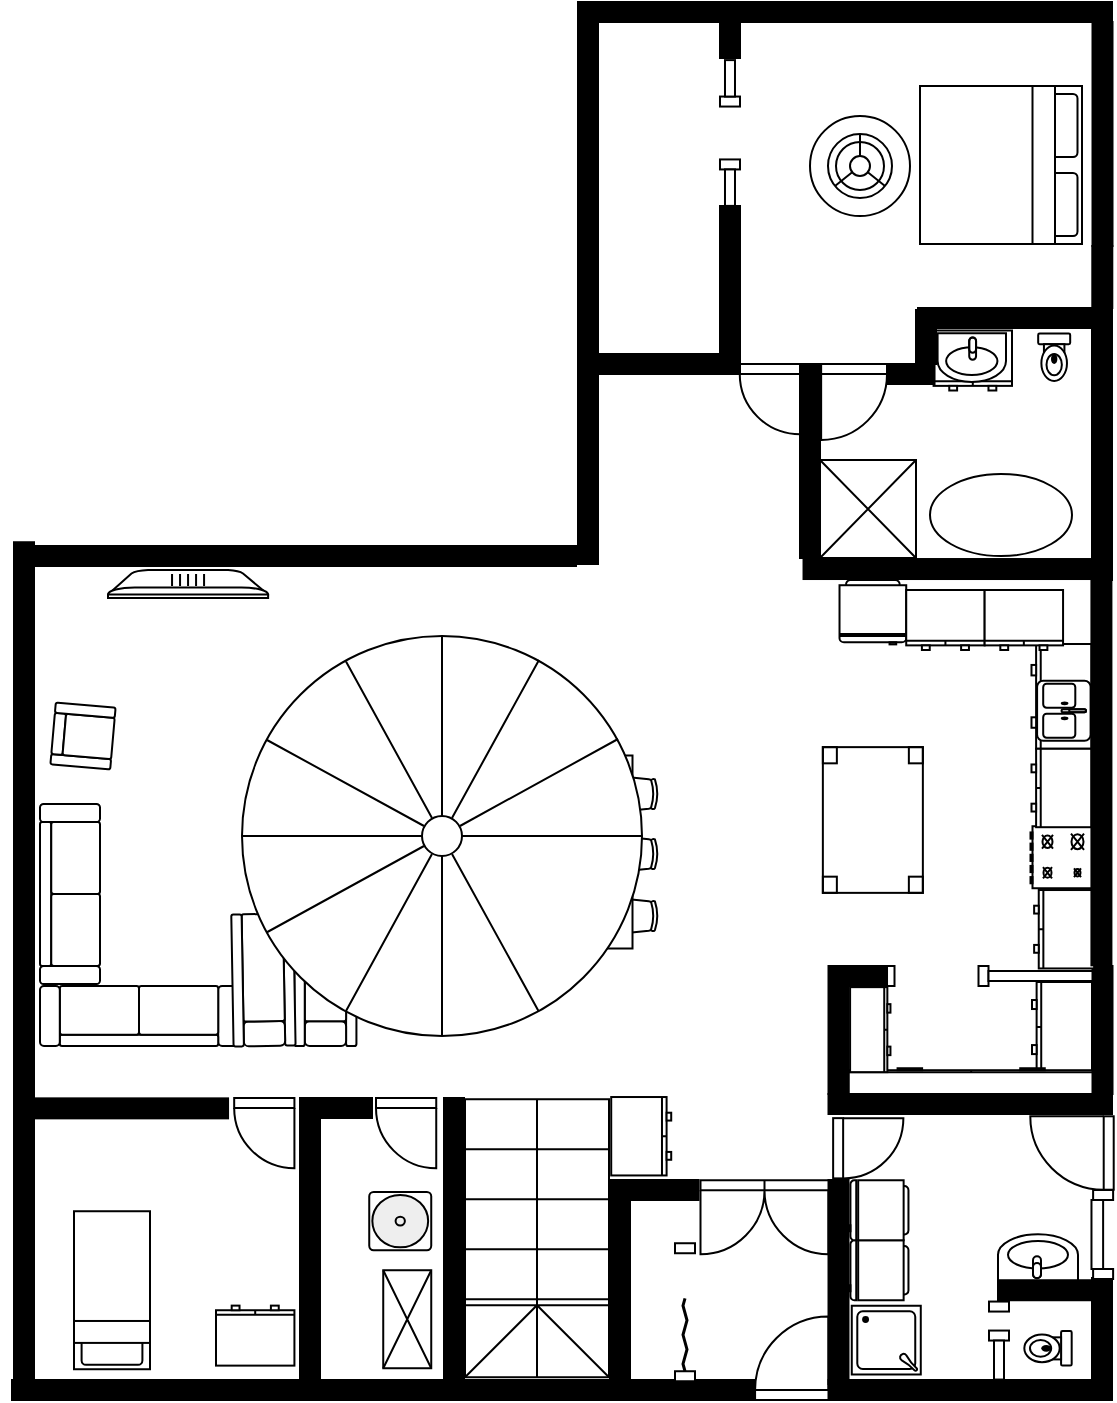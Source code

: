 <mxfile version="24.3.1" type="github" pages="2">
  <diagram name="Page-1" id="xjWKJGh5MfLKTEoIrmZc">
    <mxGraphModel dx="-28" dy="970" grid="0" gridSize="10" guides="1" tooltips="1" connect="1" arrows="1" fold="1" page="0" pageScale="1" pageWidth="850" pageHeight="1100" math="0" shadow="0">
      <root>
        <mxCell id="0" />
        <mxCell id="1" parent="0" />
        <mxCell id="le4dVTGofkHt3U4x1nAH-57" value="" style="verticalLabelPosition=bottom;html=1;verticalAlign=top;align=center;shape=mxgraph.floorplan.dresser;rotation=0;" vertex="1" parent="1">
          <mxGeometry x="1453.79" y="32.25" width="39.21" height="30" as="geometry" />
        </mxCell>
        <mxCell id="le4dVTGofkHt3U4x1nAH-15" value="" style="verticalLabelPosition=bottom;html=1;verticalAlign=top;align=center;shape=mxgraph.floorplan.dresser;rotation=90;" vertex="1" parent="1">
          <mxGeometry x="1491.57" y="200.18" width="52.35" height="30" as="geometry" />
        </mxCell>
        <mxCell id="OK5JHSdQybiAA-abdOU7-43" value="" style="verticalLabelPosition=bottom;html=1;verticalAlign=top;align=center;shape=mxgraph.floorplan.table;rotation=90;" vertex="1" parent="1">
          <mxGeometry x="1387" y="252" width="72.86" height="50" as="geometry" />
        </mxCell>
        <mxCell id="h-Q27DOEpLDlaPpYUZ9X-53" value="" style="verticalLabelPosition=bottom;html=1;verticalAlign=top;align=center;shape=mxgraph.floorplan.wall;fillColor=strokeColor;direction=south;" parent="1" vertex="1">
          <mxGeometry x="1533" y="506" width="10" height="53" as="geometry" />
        </mxCell>
        <mxCell id="OK5JHSdQybiAA-abdOU7-14" value="" style="verticalLabelPosition=bottom;html=1;verticalAlign=top;align=center;shape=mxgraph.floorplan.wall;fillColor=strokeColor;" vertex="1" parent="1">
          <mxGeometry x="1401.25" y="414" width="132" height="10" as="geometry" />
        </mxCell>
        <mxCell id="OK5JHSdQybiAA-abdOU7-15" value="" style="verticalLabelPosition=bottom;html=1;verticalAlign=top;align=center;shape=mxgraph.floorplan.wall;fillColor=strokeColor;direction=south;" vertex="1" parent="1">
          <mxGeometry x="1401.25" y="457" width="10" height="102" as="geometry" />
        </mxCell>
        <mxCell id="OK5JHSdQybiAA-abdOU7-16" value="" style="verticalLabelPosition=bottom;html=1;verticalAlign=top;align=center;shape=mxgraph.floorplan.shower2;rotation=90;" vertex="1" parent="1">
          <mxGeometry x="1412.95" y="519.81" width="34.37" height="34.5" as="geometry" />
        </mxCell>
        <mxCell id="OK5JHSdQybiAA-abdOU7-17" value="" style="verticalLabelPosition=bottom;html=1;verticalAlign=top;align=center;shape=mxgraph.floorplan.refrigerator;rotation=90;" vertex="1" parent="1">
          <mxGeometry x="1411.25" y="487.13" width="30" height="30" as="geometry" />
        </mxCell>
        <mxCell id="OK5JHSdQybiAA-abdOU7-18" value="" style="verticalLabelPosition=bottom;html=1;verticalAlign=top;align=center;shape=mxgraph.floorplan.refrigerator;rotation=90;" vertex="1" parent="1">
          <mxGeometry x="1411.25" y="457.13" width="30" height="30" as="geometry" />
        </mxCell>
        <mxCell id="OK5JHSdQybiAA-abdOU7-19" value="" style="verticalLabelPosition=bottom;html=1;verticalAlign=top;align=center;shape=mxgraph.floorplan.sink_1;rotation=-180;" vertex="1" parent="1">
          <mxGeometry x="1486" y="484.13" width="40" height="24" as="geometry" />
        </mxCell>
        <mxCell id="OK5JHSdQybiAA-abdOU7-20" value="" style="verticalLabelPosition=bottom;html=1;verticalAlign=top;align=center;shape=mxgraph.floorplan.toilet;rotation=0;direction=south;" vertex="1" parent="1">
          <mxGeometry x="1499.16" y="532.56" width="23.68" height="17.25" as="geometry" />
        </mxCell>
        <mxCell id="OK5JHSdQybiAA-abdOU7-21" value="" style="verticalLabelPosition=bottom;html=1;verticalAlign=top;align=center;shape=mxgraph.floorplan.doorPocket;dx=0.5;rotation=-90;" vertex="1" parent="1">
          <mxGeometry x="1467" y="537" width="39" height="0.56" as="geometry" />
        </mxCell>
        <mxCell id="OK5JHSdQybiAA-abdOU7-22" value="" style="verticalLabelPosition=bottom;html=1;verticalAlign=top;align=center;shape=mxgraph.floorplan.wall;fillColor=strokeColor;" vertex="1" parent="1">
          <mxGeometry x="1486" y="502.12" width="50" height="20" as="geometry" />
        </mxCell>
        <mxCell id="OK5JHSdQybiAA-abdOU7-23" value="" style="verticalLabelPosition=bottom;html=1;verticalAlign=top;align=center;shape=mxgraph.floorplan.doorRight;aspect=fixed;rotation=-90;" vertex="1" parent="1">
          <mxGeometry x="1404.51" y="425.13" width="30.12" height="32" as="geometry" />
        </mxCell>
        <mxCell id="OK5JHSdQybiAA-abdOU7-25" value="" style="verticalLabelPosition=bottom;html=1;verticalAlign=top;align=center;shape=mxgraph.floorplan.doorOverhead;rotation=-90;" vertex="1" parent="1">
          <mxGeometry x="1515.9" y="478.84" width="44.5" height="10.82" as="geometry" />
        </mxCell>
        <mxCell id="OK5JHSdQybiAA-abdOU7-26" value="" style="verticalLabelPosition=bottom;html=1;verticalAlign=top;align=center;shape=mxgraph.floorplan.wall;fillColor=strokeColor;" vertex="1" parent="1">
          <mxGeometry x="1401.25" y="557" width="141.75" height="10" as="geometry" />
        </mxCell>
        <mxCell id="OK5JHSdQybiAA-abdOU7-27" value="" style="verticalLabelPosition=bottom;html=1;verticalAlign=top;align=center;shape=mxgraph.floorplan.doorLeft;aspect=fixed;rotation=-180;" vertex="1" parent="1">
          <mxGeometry x="1364.54" y="528" width="36.71" height="39" as="geometry" />
        </mxCell>
        <mxCell id="OK5JHSdQybiAA-abdOU7-28" value="" style="verticalLabelPosition=bottom;html=1;verticalAlign=top;align=center;shape=mxgraph.floorplan.doorDouble;aspect=fixed;" vertex="1" parent="1">
          <mxGeometry x="1337.25" y="457.13" width="64" height="34" as="geometry" />
        </mxCell>
        <mxCell id="OK5JHSdQybiAA-abdOU7-29" value="" style="verticalLabelPosition=bottom;html=1;verticalAlign=top;align=center;shape=mxgraph.floorplan.wall;fillColor=strokeColor;" vertex="1" parent="1">
          <mxGeometry x="1302" y="557" width="62" height="10" as="geometry" />
        </mxCell>
        <mxCell id="OK5JHSdQybiAA-abdOU7-30" value="" style="verticalLabelPosition=bottom;html=1;verticalAlign=top;align=center;shape=mxgraph.floorplan.wall;fillColor=strokeColor;" vertex="1" parent="1">
          <mxGeometry x="1302" y="454" width="34.25" height="16" as="geometry" />
        </mxCell>
        <mxCell id="OK5JHSdQybiAA-abdOU7-32" value="" style="verticalLabelPosition=bottom;html=1;verticalAlign=top;align=center;shape=mxgraph.floorplan.doorAccordion;dx=0.6;rotation=-90;" vertex="1" parent="1">
          <mxGeometry x="1295" y="522.12" width="69" height="2" as="geometry" />
        </mxCell>
        <mxCell id="OK5JHSdQybiAA-abdOU7-33" value="" style="verticalLabelPosition=bottom;html=1;verticalAlign=top;align=center;shape=mxgraph.floorplan.wall;fillColor=strokeColor;direction=south;" vertex="1" parent="1">
          <mxGeometry x="1292" y="457" width="10" height="110" as="geometry" />
        </mxCell>
        <mxCell id="OK5JHSdQybiAA-abdOU7-34" value="" style="verticalLabelPosition=bottom;html=1;verticalAlign=top;align=center;shape=mxgraph.floorplan.wall;fillColor=strokeColor;direction=south;" vertex="1" parent="1">
          <mxGeometry x="1533" y="414" width="10" height="10" as="geometry" />
        </mxCell>
        <mxCell id="OK5JHSdQybiAA-abdOU7-35" value="" style="verticalLabelPosition=bottom;html=1;verticalAlign=top;align=center;shape=mxgraph.floorplan.doorLeft;aspect=fixed;rotation=90;" vertex="1" parent="1">
          <mxGeometry x="1506" y="424" width="36.71" height="39" as="geometry" />
        </mxCell>
        <mxCell id="OK5JHSdQybiAA-abdOU7-36" value="" style="verticalLabelPosition=bottom;html=1;verticalAlign=top;align=center;shape=mxgraph.floorplan.range_1;rotation=90;" vertex="1" parent="1">
          <mxGeometry x="1502.25" y="280.12" width="31" height="31" as="geometry" />
        </mxCell>
        <mxCell id="OK5JHSdQybiAA-abdOU7-37" value="" style="verticalLabelPosition=bottom;html=1;verticalAlign=top;align=center;shape=mxgraph.floorplan.dresser;rotation=90;" vertex="1" parent="1">
          <mxGeometry x="1495.47" y="365.53" width="45.06" height="30" as="geometry" />
        </mxCell>
        <mxCell id="OK5JHSdQybiAA-abdOU7-38" value="" style="verticalLabelPosition=bottom;html=1;verticalAlign=top;align=center;shape=mxgraph.floorplan.dresser;rotation=-180;" vertex="1" parent="1">
          <mxGeometry x="1411.25" y="401.12" width="122.67" height="12.88" as="geometry" />
        </mxCell>
        <mxCell id="OK5JHSdQybiAA-abdOU7-41" value="" style="verticalLabelPosition=bottom;html=1;verticalAlign=top;align=center;shape=mxgraph.floorplan.dresser;rotation=90;" vertex="1" parent="1">
          <mxGeometry x="1498.14" y="246" width="39.21" height="30" as="geometry" />
        </mxCell>
        <mxCell id="OK5JHSdQybiAA-abdOU7-42" value="" style="verticalLabelPosition=bottom;html=1;verticalAlign=top;align=center;shape=mxgraph.floorplan.wall;fillColor=strokeColor;direction=south;" vertex="1" parent="1">
          <mxGeometry x="1533.25" y="350" width="10" height="64" as="geometry" />
        </mxCell>
        <mxCell id="OK5JHSdQybiAA-abdOU7-39" value="" style="verticalLabelPosition=bottom;html=1;verticalAlign=top;align=center;shape=mxgraph.floorplan.sink_double2;rotation=90;" vertex="1" parent="1">
          <mxGeometry x="1503.92" y="209" width="30" height="26.75" as="geometry" />
        </mxCell>
        <mxCell id="le4dVTGofkHt3U4x1nAH-2" value="" style="verticalLabelPosition=bottom;html=1;verticalAlign=top;align=center;shape=mxgraph.floorplan.dresser;rotation=90;" vertex="1" parent="1">
          <mxGeometry x="1499.46" y="316.62" width="39.21" height="30" as="geometry" />
        </mxCell>
        <mxCell id="le4dVTGofkHt3U4x1nAH-6" value="" style="verticalLabelPosition=bottom;html=1;verticalAlign=top;align=center;shape=mxgraph.floorplan.wall;fillColor=strokeColor;direction=south;" vertex="1" parent="1">
          <mxGeometry x="1532.71" y="157" width="10" height="192.67" as="geometry" />
        </mxCell>
        <mxCell id="le4dVTGofkHt3U4x1nAH-8" value="" style="verticalLabelPosition=bottom;html=1;verticalAlign=top;align=center;shape=mxgraph.floorplan.doorPocket;dx=0.5;rotation=-180;" vertex="1" parent="1">
          <mxGeometry x="1429.25" y="350" width="104" height="10" as="geometry" />
        </mxCell>
        <mxCell id="le4dVTGofkHt3U4x1nAH-9" value="" style="verticalLabelPosition=bottom;html=1;verticalAlign=top;align=center;shape=mxgraph.floorplan.wall;fillColor=strokeColor;direction=south;" vertex="1" parent="1">
          <mxGeometry x="1401.25" y="350" width="10" height="64" as="geometry" />
        </mxCell>
        <mxCell id="le4dVTGofkHt3U4x1nAH-10" value="" style="verticalLabelPosition=bottom;html=1;verticalAlign=top;align=center;shape=mxgraph.floorplan.wall;fillColor=strokeColor;" vertex="1" parent="1">
          <mxGeometry x="1404.51" y="350" width="26" height="10" as="geometry" />
        </mxCell>
        <mxCell id="le4dVTGofkHt3U4x1nAH-14" value="" style="verticalLabelPosition=bottom;html=1;verticalAlign=top;align=center;shape=mxgraph.floorplan.dresser;rotation=-90;" vertex="1" parent="1">
          <mxGeometry x="1400.89" y="371.73" width="42.49" height="20.18" as="geometry" />
        </mxCell>
        <mxCell id="le4dVTGofkHt3U4x1nAH-17" value="" style="verticalLabelPosition=bottom;html=1;verticalAlign=top;align=center;shape=mxgraph.floorplan.refrigerator;rotation=0;" vertex="1" parent="1">
          <mxGeometry x="1406.76" y="157" width="33.35" height="32.19" as="geometry" />
        </mxCell>
        <mxCell id="le4dVTGofkHt3U4x1nAH-18" value="" style="verticalLabelPosition=bottom;html=1;verticalAlign=top;align=center;shape=mxgraph.floorplan.stairsRest;rotation=90;" vertex="1" parent="1">
          <mxGeometry x="1186" y="450.12" width="139" height="72" as="geometry" />
        </mxCell>
        <mxCell id="le4dVTGofkHt3U4x1nAH-19" value="" style="verticalLabelPosition=bottom;html=1;verticalAlign=top;align=center;shape=mxgraph.floorplan.wall;fillColor=strokeColor;" vertex="1" parent="1">
          <mxGeometry x="1219" y="557" width="73" height="10" as="geometry" />
        </mxCell>
        <mxCell id="le4dVTGofkHt3U4x1nAH-20" value="" style="verticalLabelPosition=bottom;html=1;verticalAlign=top;align=center;shape=mxgraph.floorplan.wall;fillColor=strokeColor;direction=south;" vertex="1" parent="1">
          <mxGeometry x="1209" y="416" width="10" height="151" as="geometry" />
        </mxCell>
        <mxCell id="le4dVTGofkHt3U4x1nAH-29" value="" style="verticalLabelPosition=bottom;html=1;verticalAlign=top;align=center;shape=mxgraph.floorplan.office_chair;shadow=0;rotation=90;" vertex="1" parent="1">
          <mxGeometry x="1295" y="313" width="18" height="24" as="geometry" />
        </mxCell>
        <mxCell id="le4dVTGofkHt3U4x1nAH-30" value="" style="verticalLabelPosition=bottom;html=1;verticalAlign=top;align=center;shape=mxgraph.floorplan.office_chair;shadow=0;rotation=90;" vertex="1" parent="1">
          <mxGeometry x="1295" y="282" width="18" height="24" as="geometry" />
        </mxCell>
        <mxCell id="le4dVTGofkHt3U4x1nAH-31" value="" style="verticalLabelPosition=bottom;html=1;verticalAlign=top;align=center;shape=mxgraph.floorplan.office_chair;shadow=0;rotation=90;" vertex="1" parent="1">
          <mxGeometry x="1295" y="252" width="18" height="24" as="geometry" />
        </mxCell>
        <mxCell id="le4dVTGofkHt3U4x1nAH-32" value="" style="verticalLabelPosition=bottom;html=1;verticalAlign=top;align=center;shape=mxgraph.floorplan.office_chair;shadow=0;rotation=-90;" vertex="1" parent="1">
          <mxGeometry x="1256" y="311.12" width="18" height="24" as="geometry" />
        </mxCell>
        <mxCell id="le4dVTGofkHt3U4x1nAH-33" value="" style="verticalLabelPosition=bottom;html=1;verticalAlign=top;align=center;shape=mxgraph.floorplan.office_chair;shadow=0;rotation=-90;" vertex="1" parent="1">
          <mxGeometry x="1256" y="283.62" width="18" height="24" as="geometry" />
        </mxCell>
        <mxCell id="le4dVTGofkHt3U4x1nAH-34" value="" style="verticalLabelPosition=bottom;html=1;verticalAlign=top;align=center;shape=mxgraph.floorplan.office_chair;shadow=0;rotation=-90;" vertex="1" parent="1">
          <mxGeometry x="1256" y="252" width="18" height="24" as="geometry" />
        </mxCell>
        <mxCell id="le4dVTGofkHt3U4x1nAH-27" value="" style="shape=rect;shadow=0;html=1;rotation=90;" vertex="1" parent="1">
          <mxGeometry x="1235" y="273" width="96.5" height="40" as="geometry" />
        </mxCell>
        <mxCell id="le4dVTGofkHt3U4x1nAH-35" value="" style="verticalLabelPosition=bottom;html=1;verticalAlign=top;align=center;shape=mxgraph.floorplan.dresser;rotation=-90;" vertex="1" parent="1">
          <mxGeometry x="1288" y="420.12" width="39.21" height="30" as="geometry" />
        </mxCell>
        <mxCell id="le4dVTGofkHt3U4x1nAH-36" value="" style="verticalLabelPosition=bottom;html=1;verticalAlign=top;align=center;shape=mxgraph.floorplan.sink_1;rotation=0;" vertex="1" parent="1">
          <mxGeometry x="1455.79" y="33.63" width="34.21" height="24.37" as="geometry" />
        </mxCell>
        <mxCell id="le4dVTGofkHt3U4x1nAH-38" value="" style="verticalLabelPosition=bottom;html=1;verticalAlign=top;align=center;shape=mxgraph.floorplan.bed_double;rotation=90;" vertex="1" parent="1">
          <mxGeometry x="1448" y="-91" width="79" height="81" as="geometry" />
        </mxCell>
        <mxCell id="le4dVTGofkHt3U4x1nAH-39" value="" style="verticalLabelPosition=bottom;html=1;verticalAlign=top;align=center;shape=mxgraph.floorplan.wall;fillColor=strokeColor;direction=south;rotation=90;" vertex="1" parent="1">
          <mxGeometry x="1455.79" y="79.49" width="10" height="144.05" as="geometry" />
        </mxCell>
        <mxCell id="le4dVTGofkHt3U4x1nAH-40" value="" style="verticalLabelPosition=bottom;html=1;verticalAlign=top;align=center;shape=mxgraph.floorplan.doorRight;aspect=fixed;rotation=0;" vertex="1" parent="1">
          <mxGeometry x="1356.88" y="49" width="30.12" height="32" as="geometry" />
        </mxCell>
        <mxCell id="le4dVTGofkHt3U4x1nAH-41" value="" style="verticalLabelPosition=bottom;html=1;verticalAlign=top;align=center;shape=mxgraph.floorplan.wall;fillColor=strokeColor;direction=south;" vertex="1" parent="1">
          <mxGeometry x="1387" y="49" width="10" height="97" as="geometry" />
        </mxCell>
        <mxCell id="le4dVTGofkHt3U4x1nAH-42" value="" style="verticalLabelPosition=bottom;html=1;verticalAlign=top;align=center;shape=mxgraph.floorplan.elevator;" vertex="1" parent="1">
          <mxGeometry x="1397" y="97" width="48" height="49" as="geometry" />
        </mxCell>
        <mxCell id="le4dVTGofkHt3U4x1nAH-50" value="" style="ellipse;whiteSpace=wrap;html=1;rotation=90;" vertex="1" parent="1">
          <mxGeometry x="1467.0" y="89" width="41" height="71" as="geometry" />
        </mxCell>
        <mxCell id="le4dVTGofkHt3U4x1nAH-53" value="" style="verticalLabelPosition=bottom;html=1;verticalAlign=top;align=center;shape=mxgraph.floorplan.wall;fillColor=strokeColor;direction=south;" vertex="1" parent="1">
          <mxGeometry x="1533" y="21" width="10" height="136" as="geometry" />
        </mxCell>
        <mxCell id="le4dVTGofkHt3U4x1nAH-54" value="" style="verticalLabelPosition=bottom;html=1;verticalAlign=top;align=center;shape=mxgraph.floorplan.toilet;rotation=-90;direction=south;" vertex="1" parent="1">
          <mxGeometry x="1502.25" y="37.63" width="23.68" height="16" as="geometry" />
        </mxCell>
        <mxCell id="le4dVTGofkHt3U4x1nAH-55" value="" style="verticalLabelPosition=bottom;html=1;verticalAlign=top;align=center;shape=mxgraph.floorplan.doorLeft;aspect=fixed;" vertex="1" parent="1">
          <mxGeometry x="1397.57" y="49" width="32.94" height="35" as="geometry" />
        </mxCell>
        <mxCell id="le4dVTGofkHt3U4x1nAH-56" value="" style="verticalLabelPosition=bottom;html=1;verticalAlign=top;align=center;shape=mxgraph.floorplan.wall;fillColor=strokeColor;" vertex="1" parent="1">
          <mxGeometry x="1430.51" y="49" width="23.75" height="10" as="geometry" />
        </mxCell>
        <mxCell id="le4dVTGofkHt3U4x1nAH-58" value="" style="verticalLabelPosition=bottom;html=1;verticalAlign=top;align=center;shape=mxgraph.floorplan.wall;fillColor=strokeColor;direction=south;" vertex="1" parent="1">
          <mxGeometry x="1445" y="22" width="10" height="27" as="geometry" />
        </mxCell>
        <mxCell id="le4dVTGofkHt3U4x1nAH-59" value="" style="verticalLabelPosition=bottom;html=1;verticalAlign=top;align=center;shape=mxgraph.floorplan.wall;fillColor=strokeColor;" vertex="1" parent="1">
          <mxGeometry x="1446" y="21" width="97" height="10" as="geometry" />
        </mxCell>
        <mxCell id="le4dVTGofkHt3U4x1nAH-60" value="" style="verticalLabelPosition=bottom;html=1;verticalAlign=top;align=center;shape=mxgraph.floorplan.wall;fillColor=strokeColor;" vertex="1" parent="1">
          <mxGeometry x="1347" y="-132" width="196" height="10" as="geometry" />
        </mxCell>
        <mxCell id="le4dVTGofkHt3U4x1nAH-61" value="" style="verticalLabelPosition=bottom;html=1;verticalAlign=top;align=center;shape=mxgraph.floorplan.wall;fillColor=strokeColor;direction=south;" vertex="1" parent="1">
          <mxGeometry x="1536.65" y="-10" width="3" height="31" as="geometry" />
        </mxCell>
        <mxCell id="le4dVTGofkHt3U4x1nAH-62" value="" style="verticalLabelPosition=bottom;html=1;verticalAlign=top;align=center;shape=mxgraph.floorplan.wall;fillColor=strokeColor;direction=south;" vertex="1" parent="1">
          <mxGeometry x="1533.25" y="-90" width="10" height="80" as="geometry" />
        </mxCell>
        <mxCell id="le4dVTGofkHt3U4x1nAH-63" value="" style="verticalLabelPosition=bottom;html=1;verticalAlign=top;align=center;shape=mxgraph.floorplan.wall;fillColor=strokeColor;direction=south;" vertex="1" parent="1">
          <mxGeometry x="1536.75" y="-122" width="3" height="31" as="geometry" />
        </mxCell>
        <mxCell id="le4dVTGofkHt3U4x1nAH-64" value="" style="verticalLabelPosition=bottom;html=1;verticalAlign=top;align=center;shape=mxgraph.floorplan.wall;fillColor=strokeColor;direction=south;" vertex="1" parent="1">
          <mxGeometry x="1347" y="-30" width="10" height="84" as="geometry" />
        </mxCell>
        <mxCell id="le4dVTGofkHt3U4x1nAH-65" value="" style="verticalLabelPosition=bottom;html=1;verticalAlign=top;align=center;shape=mxgraph.floorplan.doorDoublePocket;dx=0.25;rotation=90;" vertex="1" parent="1">
          <mxGeometry x="1315.55" y="-68" width="72.89" height="3" as="geometry" />
        </mxCell>
        <mxCell id="le4dVTGofkHt3U4x1nAH-66" value="" style="verticalLabelPosition=bottom;html=1;verticalAlign=top;align=center;shape=mxgraph.floorplan.wall;fillColor=strokeColor;direction=south;" vertex="1" parent="1">
          <mxGeometry x="1347" y="-132" width="10" height="28" as="geometry" />
        </mxCell>
        <mxCell id="le4dVTGofkHt3U4x1nAH-67" value="" style="verticalLabelPosition=bottom;html=1;verticalAlign=top;align=center;shape=mxgraph.floorplan.wall;fillColor=strokeColor;" vertex="1" parent="1">
          <mxGeometry x="1276" y="-132" width="71" height="10" as="geometry" />
        </mxCell>
        <mxCell id="le4dVTGofkHt3U4x1nAH-68" value="" style="verticalLabelPosition=bottom;html=1;verticalAlign=top;align=center;shape=mxgraph.floorplan.wall;fillColor=strokeColor;direction=south;" vertex="1" parent="1">
          <mxGeometry x="1276" y="-122" width="10" height="271" as="geometry" />
        </mxCell>
        <mxCell id="le4dVTGofkHt3U4x1nAH-69" value="" style="verticalLabelPosition=bottom;html=1;verticalAlign=top;align=center;shape=mxgraph.floorplan.floor_lamp;" vertex="1" parent="1">
          <mxGeometry x="1392" y="-75" width="50" height="50" as="geometry" />
        </mxCell>
        <mxCell id="le4dVTGofkHt3U4x1nAH-70" value="" style="verticalLabelPosition=bottom;html=1;verticalAlign=top;align=center;shape=mxgraph.floorplan.wall;fillColor=strokeColor;" vertex="1" parent="1">
          <mxGeometry x="1286" y="44" width="61" height="10" as="geometry" />
        </mxCell>
        <mxCell id="le4dVTGofkHt3U4x1nAH-72" value="" style="verticalLabelPosition=bottom;html=1;verticalAlign=top;align=center;shape=mxgraph.floorplan.water_cooler;" vertex="1" parent="1">
          <mxGeometry x="1171.62" y="463" width="31" height="29.12" as="geometry" />
        </mxCell>
        <mxCell id="le4dVTGofkHt3U4x1nAH-73" value="" style="verticalLabelPosition=bottom;html=1;verticalAlign=top;align=center;shape=mxgraph.floorplan.elevator;" vertex="1" parent="1">
          <mxGeometry x="1178.62" y="502.12" width="24" height="49" as="geometry" />
        </mxCell>
        <mxCell id="le4dVTGofkHt3U4x1nAH-75" value="" style="verticalLabelPosition=bottom;html=1;verticalAlign=top;align=center;shape=mxgraph.floorplan.doorRight;aspect=fixed;rotation=0;" vertex="1" parent="1">
          <mxGeometry x="1175" y="416" width="30.12" height="32" as="geometry" />
        </mxCell>
        <mxCell id="le4dVTGofkHt3U4x1nAH-76" value="" style="verticalLabelPosition=bottom;html=1;verticalAlign=top;align=center;shape=mxgraph.floorplan.wall;fillColor=strokeColor;" vertex="1" parent="1">
          <mxGeometry x="1137" y="557" width="72" height="10" as="geometry" />
        </mxCell>
        <mxCell id="le4dVTGofkHt3U4x1nAH-77" value="" style="verticalLabelPosition=bottom;html=1;verticalAlign=top;align=center;shape=mxgraph.floorplan.wall;fillColor=strokeColor;direction=south;" vertex="1" parent="1">
          <mxGeometry x="1137" y="416" width="10" height="146" as="geometry" />
        </mxCell>
        <mxCell id="le4dVTGofkHt3U4x1nAH-78" value="" style="verticalLabelPosition=bottom;html=1;verticalAlign=top;align=center;shape=mxgraph.floorplan.wall;fillColor=strokeColor;" vertex="1" parent="1">
          <mxGeometry x="1147.62" y="394" width="25.38" height="54" as="geometry" />
        </mxCell>
        <mxCell id="le4dVTGofkHt3U4x1nAH-79" value="" style="verticalLabelPosition=bottom;html=1;verticalAlign=top;align=center;shape=mxgraph.floorplan.dresser;rotation=0;" vertex="1" parent="1">
          <mxGeometry x="1440.11" y="162" width="39.21" height="30" as="geometry" />
        </mxCell>
        <mxCell id="le4dVTGofkHt3U4x1nAH-80" value="" style="verticalLabelPosition=bottom;html=1;verticalAlign=top;align=center;shape=mxgraph.floorplan.dresser;rotation=0;" vertex="1" parent="1">
          <mxGeometry x="1479.32" y="162" width="39.21" height="30" as="geometry" />
        </mxCell>
        <mxCell id="le4dVTGofkHt3U4x1nAH-82" value="" style="verticalLabelPosition=bottom;html=1;verticalAlign=top;align=center;shape=mxgraph.floorplan.crt_tv;rotation=0;" vertex="1" parent="1">
          <mxGeometry x="1041" y="152" width="80.06" height="14" as="geometry" />
        </mxCell>
        <mxCell id="le4dVTGofkHt3U4x1nAH-84" value="" style="verticalLabelPosition=bottom;html=1;verticalAlign=top;align=center;shape=mxgraph.floorplan.sofa;rotation=-85;" vertex="1" parent="1">
          <mxGeometry x="1013.0" y="220" width="31" height="30" as="geometry" />
        </mxCell>
        <mxCell id="le4dVTGofkHt3U4x1nAH-85" value="" style="verticalLabelPosition=bottom;html=1;verticalAlign=top;align=center;shape=mxgraph.floorplan.couch;rotation=-90;" vertex="1" parent="1">
          <mxGeometry x="977" y="299" width="90" height="30" as="geometry" />
        </mxCell>
        <mxCell id="le4dVTGofkHt3U4x1nAH-86" value="" style="verticalLabelPosition=bottom;html=1;verticalAlign=top;align=center;shape=mxgraph.floorplan.couch;rotation=-180;" vertex="1" parent="1">
          <mxGeometry x="1007.0" y="360.0" width="99" height="30" as="geometry" />
        </mxCell>
        <mxCell id="le4dVTGofkHt3U4x1nAH-87" value="" style="verticalLabelPosition=bottom;html=1;verticalAlign=top;align=center;shape=mxgraph.floorplan.sofa;rotation=-180;" vertex="1" parent="1">
          <mxGeometry x="1134.21" y="324" width="31" height="66" as="geometry" />
        </mxCell>
        <mxCell id="le4dVTGofkHt3U4x1nAH-88" value="" style="verticalLabelPosition=bottom;html=1;verticalAlign=top;align=center;shape=mxgraph.floorplan.sofa;rotation=-181;" vertex="1" parent="1">
          <mxGeometry x="1103.21" y="324.0" width="31" height="66" as="geometry" />
        </mxCell>
        <mxCell id="le4dVTGofkHt3U4x1nAH-90" value="" style="verticalLabelPosition=bottom;html=1;verticalAlign=top;align=center;shape=mxgraph.floorplan.bed_single;rotation=-180;" vertex="1" parent="1">
          <mxGeometry x="1024" y="472.62" width="38" height="79" as="geometry" />
        </mxCell>
        <mxCell id="le4dVTGofkHt3U4x1nAH-92" value="" style="verticalLabelPosition=bottom;html=1;verticalAlign=top;align=center;shape=mxgraph.floorplan.dresser;rotation=-180;" vertex="1" parent="1">
          <mxGeometry x="1095" y="519.81" width="39.21" height="30" as="geometry" />
        </mxCell>
        <mxCell id="le4dVTGofkHt3U4x1nAH-93" value="" style="verticalLabelPosition=bottom;html=1;verticalAlign=top;align=center;shape=mxgraph.floorplan.wall;fillColor=strokeColor;" vertex="1" parent="1">
          <mxGeometry x="993" y="561" width="144" height="2" as="geometry" />
        </mxCell>
        <mxCell id="le4dVTGofkHt3U4x1nAH-94" value="" style="verticalLabelPosition=bottom;html=1;verticalAlign=top;align=center;shape=mxgraph.floorplan.wall;fillColor=strokeColor;rotation=90;" vertex="1" parent="1">
          <mxGeometry x="790" y="335.62" width="418" height="23" as="geometry" />
        </mxCell>
        <mxCell id="le4dVTGofkHt3U4x1nAH-95" value="" style="verticalLabelPosition=bottom;html=1;verticalAlign=top;align=center;shape=mxgraph.floorplan.doorRight;aspect=fixed;rotation=0;" vertex="1" parent="1">
          <mxGeometry x="1104.09" y="416" width="30.12" height="32" as="geometry" />
        </mxCell>
        <mxCell id="le4dVTGofkHt3U4x1nAH-96" value="" style="verticalLabelPosition=bottom;html=1;verticalAlign=top;align=center;shape=mxgraph.floorplan.wall;fillColor=strokeColor;rotation=-180;" vertex="1" parent="1">
          <mxGeometry x="998" y="420.12" width="103.03" height="2.12" as="geometry" />
        </mxCell>
        <mxCell id="le4dVTGofkHt3U4x1nAH-97" value="" style="verticalLabelPosition=bottom;html=1;verticalAlign=top;align=center;shape=mxgraph.floorplan.sofa;rotation=-27;direction=south;" vertex="1" parent="1">
          <mxGeometry x="1127" y="242" width="30" height="31" as="geometry" />
        </mxCell>
        <mxCell id="le4dVTGofkHt3U4x1nAH-98" value="" style="verticalLabelPosition=bottom;html=1;verticalAlign=top;align=center;shape=mxgraph.floorplan.wall;fillColor=strokeColor;" vertex="1" parent="1">
          <mxGeometry x="1001" y="140" width="274" height="10" as="geometry" />
        </mxCell>
        <mxCell id="le4dVTGofkHt3U4x1nAH-99" value="" style="verticalLabelPosition=bottom;html=1;verticalAlign=top;align=center;shape=mxgraph.floorplan.spiral_stairs;" vertex="1" parent="1">
          <mxGeometry x="1108" y="185" width="200" height="200" as="geometry" />
        </mxCell>
      </root>
    </mxGraphModel>
  </diagram>
  <diagram id="61d1V9OBLIIuK0VRyVxv" name="Page-2">
    <mxGraphModel dx="1120" dy="794" grid="0" gridSize="10" guides="1" tooltips="1" connect="1" arrows="1" fold="1" page="0" pageScale="1" pageWidth="850" pageHeight="1100" math="0" shadow="0">
      <root>
        <mxCell id="0" />
        <mxCell id="1" parent="0" />
      </root>
    </mxGraphModel>
  </diagram>
</mxfile>
